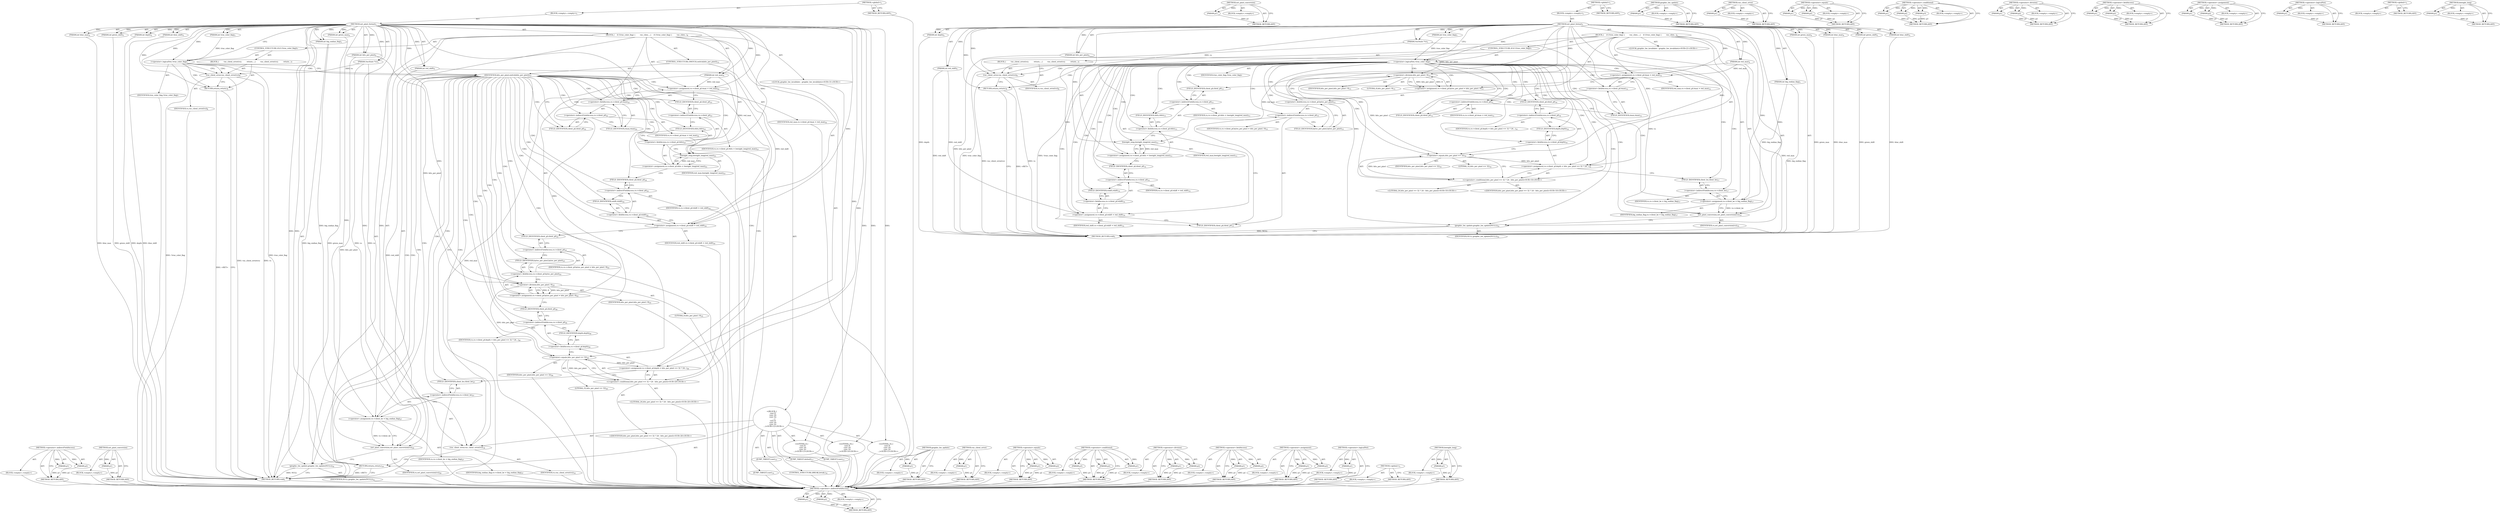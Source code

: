 digraph "hweight_long" {
vulnerable_120 [label=<(METHOD,&lt;operator&gt;.indirectFieldAccess)>];
vulnerable_121 [label=<(PARAM,p1)>];
vulnerable_122 [label=<(PARAM,p2)>];
vulnerable_123 [label=<(BLOCK,&lt;empty&gt;,&lt;empty&gt;)>];
vulnerable_124 [label=<(METHOD_RETURN,ANY)>];
vulnerable_145 [label=<(METHOD,set_pixel_conversion)>];
vulnerable_146 [label=<(PARAM,p1)>];
vulnerable_147 [label=<(BLOCK,&lt;empty&gt;,&lt;empty&gt;)>];
vulnerable_148 [label=<(METHOD_RETURN,ANY)>];
vulnerable_6 [label=<(METHOD,&lt;global&gt;)<SUB>1</SUB>>];
vulnerable_7 [label=<(BLOCK,&lt;empty&gt;,&lt;empty&gt;)<SUB>1</SUB>>];
vulnerable_8 [label=<(METHOD,set_pixel_format)<SUB>1</SUB>>];
vulnerable_9 [label=<(PARAM,VncState *vs)<SUB>1</SUB>>];
vulnerable_10 [label=<(PARAM,int bits_per_pixel)<SUB>2</SUB>>];
vulnerable_11 [label=<(PARAM,int depth)<SUB>2</SUB>>];
vulnerable_12 [label=<(PARAM,int big_endian_flag)<SUB>3</SUB>>];
vulnerable_13 [label=<(PARAM,int true_color_flag)<SUB>3</SUB>>];
vulnerable_14 [label=<(PARAM,int red_max)<SUB>4</SUB>>];
vulnerable_15 [label=<(PARAM,int green_max)<SUB>4</SUB>>];
vulnerable_16 [label=<(PARAM,int blue_max)<SUB>4</SUB>>];
vulnerable_17 [label=<(PARAM,int red_shift)<SUB>5</SUB>>];
vulnerable_18 [label=<(PARAM,int green_shift)<SUB>5</SUB>>];
vulnerable_19 [label=<(PARAM,int blue_shift)<SUB>5</SUB>>];
vulnerable_20 [label=<(BLOCK,{
    if (!true_color_flag) {
        vnc_clien...,{
    if (!true_color_flag) {
        vnc_clien...)<SUB>6</SUB>>];
vulnerable_21 [label=<(CONTROL_STRUCTURE,IF,if (!true_color_flag))<SUB>7</SUB>>];
vulnerable_22 [label=<(&lt;operator&gt;.logicalNot,!true_color_flag)<SUB>7</SUB>>];
vulnerable_23 [label=<(IDENTIFIER,true_color_flag,!true_color_flag)<SUB>7</SUB>>];
vulnerable_24 [label=<(BLOCK,{
        vnc_client_error(vs);
         return...,{
        vnc_client_error(vs);
         return...)<SUB>7</SUB>>];
vulnerable_25 [label=<(vnc_client_error,vnc_client_error(vs))<SUB>8</SUB>>];
vulnerable_26 [label=<(IDENTIFIER,vs,vnc_client_error(vs))<SUB>8</SUB>>];
vulnerable_27 [label=<(RETURN,return;,return;)<SUB>9</SUB>>];
vulnerable_28 [label=<(&lt;operator&gt;.assignment,vs-&gt;client_pf.rmax = red_max)<SUB>12</SUB>>];
vulnerable_29 [label=<(&lt;operator&gt;.fieldAccess,vs-&gt;client_pf.rmax)<SUB>12</SUB>>];
vulnerable_30 [label=<(&lt;operator&gt;.indirectFieldAccess,vs-&gt;client_pf)<SUB>12</SUB>>];
vulnerable_31 [label=<(IDENTIFIER,vs,vs-&gt;client_pf.rmax = red_max)<SUB>12</SUB>>];
vulnerable_32 [label=<(FIELD_IDENTIFIER,client_pf,client_pf)<SUB>12</SUB>>];
vulnerable_33 [label=<(FIELD_IDENTIFIER,rmax,rmax)<SUB>12</SUB>>];
vulnerable_34 [label=<(IDENTIFIER,red_max,vs-&gt;client_pf.rmax = red_max)<SUB>12</SUB>>];
vulnerable_35 [label=<(&lt;operator&gt;.assignment,vs-&gt;client_pf.rbits = hweight_long(red_max))<SUB>13</SUB>>];
vulnerable_36 [label=<(&lt;operator&gt;.fieldAccess,vs-&gt;client_pf.rbits)<SUB>13</SUB>>];
vulnerable_37 [label=<(&lt;operator&gt;.indirectFieldAccess,vs-&gt;client_pf)<SUB>13</SUB>>];
vulnerable_38 [label=<(IDENTIFIER,vs,vs-&gt;client_pf.rbits = hweight_long(red_max))<SUB>13</SUB>>];
vulnerable_39 [label=<(FIELD_IDENTIFIER,client_pf,client_pf)<SUB>13</SUB>>];
vulnerable_40 [label=<(FIELD_IDENTIFIER,rbits,rbits)<SUB>13</SUB>>];
vulnerable_41 [label=<(hweight_long,hweight_long(red_max))<SUB>13</SUB>>];
vulnerable_42 [label=<(IDENTIFIER,red_max,hweight_long(red_max))<SUB>13</SUB>>];
vulnerable_43 [label=<(&lt;operator&gt;.assignment,vs-&gt;client_pf.rshift = red_shift)<SUB>14</SUB>>];
vulnerable_44 [label=<(&lt;operator&gt;.fieldAccess,vs-&gt;client_pf.rshift)<SUB>14</SUB>>];
vulnerable_45 [label=<(&lt;operator&gt;.indirectFieldAccess,vs-&gt;client_pf)<SUB>14</SUB>>];
vulnerable_46 [label=<(IDENTIFIER,vs,vs-&gt;client_pf.rshift = red_shift)<SUB>14</SUB>>];
vulnerable_47 [label=<(FIELD_IDENTIFIER,client_pf,client_pf)<SUB>14</SUB>>];
vulnerable_48 [label=<(FIELD_IDENTIFIER,rshift,rshift)<SUB>14</SUB>>];
vulnerable_49 [label=<(IDENTIFIER,red_shift,vs-&gt;client_pf.rshift = red_shift)<SUB>14</SUB>>];
vulnerable_50 [label=<(&lt;operator&gt;.assignment,vs-&gt;client_pf.bytes_per_pixel = bits_per_pixel / 8)<SUB>15</SUB>>];
vulnerable_51 [label=<(&lt;operator&gt;.fieldAccess,vs-&gt;client_pf.bytes_per_pixel)<SUB>15</SUB>>];
vulnerable_52 [label=<(&lt;operator&gt;.indirectFieldAccess,vs-&gt;client_pf)<SUB>15</SUB>>];
vulnerable_53 [label=<(IDENTIFIER,vs,vs-&gt;client_pf.bytes_per_pixel = bits_per_pixel / 8)<SUB>15</SUB>>];
vulnerable_54 [label=<(FIELD_IDENTIFIER,client_pf,client_pf)<SUB>15</SUB>>];
vulnerable_55 [label=<(FIELD_IDENTIFIER,bytes_per_pixel,bytes_per_pixel)<SUB>15</SUB>>];
vulnerable_56 [label=<(&lt;operator&gt;.division,bits_per_pixel / 8)<SUB>15</SUB>>];
vulnerable_57 [label=<(IDENTIFIER,bits_per_pixel,bits_per_pixel / 8)<SUB>15</SUB>>];
vulnerable_58 [label=<(LITERAL,8,bits_per_pixel / 8)<SUB>15</SUB>>];
vulnerable_59 [label=<(&lt;operator&gt;.assignment,vs-&gt;client_pf.depth = bits_per_pixel == 32 ? 24...)<SUB>16</SUB>>];
vulnerable_60 [label=<(&lt;operator&gt;.fieldAccess,vs-&gt;client_pf.depth)<SUB>16</SUB>>];
vulnerable_61 [label=<(&lt;operator&gt;.indirectFieldAccess,vs-&gt;client_pf)<SUB>16</SUB>>];
vulnerable_62 [label=<(IDENTIFIER,vs,vs-&gt;client_pf.depth = bits_per_pixel == 32 ? 24...)<SUB>16</SUB>>];
vulnerable_63 [label=<(FIELD_IDENTIFIER,client_pf,client_pf)<SUB>16</SUB>>];
vulnerable_64 [label=<(FIELD_IDENTIFIER,depth,depth)<SUB>16</SUB>>];
vulnerable_65 [label="<(&lt;operator&gt;.conditional,bits_per_pixel == 32 ? 24 : bits_per_pixel)<SUB>16</SUB>>"];
vulnerable_66 [label=<(&lt;operator&gt;.equals,bits_per_pixel == 32)<SUB>16</SUB>>];
vulnerable_67 [label=<(IDENTIFIER,bits_per_pixel,bits_per_pixel == 32)<SUB>16</SUB>>];
vulnerable_68 [label=<(LITERAL,32,bits_per_pixel == 32)<SUB>16</SUB>>];
vulnerable_69 [label="<(LITERAL,24,bits_per_pixel == 32 ? 24 : bits_per_pixel)<SUB>16</SUB>>"];
vulnerable_70 [label="<(IDENTIFIER,bits_per_pixel,bits_per_pixel == 32 ? 24 : bits_per_pixel)<SUB>16</SUB>>"];
vulnerable_71 [label=<(&lt;operator&gt;.assignment,vs-&gt;client_be = big_endian_flag)<SUB>17</SUB>>];
vulnerable_72 [label=<(&lt;operator&gt;.indirectFieldAccess,vs-&gt;client_be)<SUB>17</SUB>>];
vulnerable_73 [label=<(IDENTIFIER,vs,vs-&gt;client_be = big_endian_flag)<SUB>17</SUB>>];
vulnerable_74 [label=<(FIELD_IDENTIFIER,client_be,client_be)<SUB>17</SUB>>];
vulnerable_75 [label=<(IDENTIFIER,big_endian_flag,vs-&gt;client_be = big_endian_flag)<SUB>17</SUB>>];
vulnerable_76 [label=<(set_pixel_conversion,set_pixel_conversion(vs))<SUB>19</SUB>>];
vulnerable_77 [label=<(IDENTIFIER,vs,set_pixel_conversion(vs))<SUB>19</SUB>>];
vulnerable_78 [label="<(LOCAL,graphic_hw_invalidate : graphic_hw_invalidate)<SUB>21</SUB>>"];
vulnerable_79 [label=<(graphic_hw_update,graphic_hw_update(NULL))<SUB>22</SUB>>];
vulnerable_80 [label=<(IDENTIFIER,NULL,graphic_hw_update(NULL))<SUB>22</SUB>>];
vulnerable_81 [label=<(METHOD_RETURN,void)<SUB>1</SUB>>];
vulnerable_83 [label=<(METHOD_RETURN,ANY)<SUB>1</SUB>>];
vulnerable_149 [label=<(METHOD,graphic_hw_update)>];
vulnerable_150 [label=<(PARAM,p1)>];
vulnerable_151 [label=<(BLOCK,&lt;empty&gt;,&lt;empty&gt;)>];
vulnerable_152 [label=<(METHOD_RETURN,ANY)>];
vulnerable_106 [label=<(METHOD,vnc_client_error)>];
vulnerable_107 [label=<(PARAM,p1)>];
vulnerable_108 [label=<(BLOCK,&lt;empty&gt;,&lt;empty&gt;)>];
vulnerable_109 [label=<(METHOD_RETURN,ANY)>];
vulnerable_140 [label=<(METHOD,&lt;operator&gt;.equals)>];
vulnerable_141 [label=<(PARAM,p1)>];
vulnerable_142 [label=<(PARAM,p2)>];
vulnerable_143 [label=<(BLOCK,&lt;empty&gt;,&lt;empty&gt;)>];
vulnerable_144 [label=<(METHOD_RETURN,ANY)>];
vulnerable_134 [label=<(METHOD,&lt;operator&gt;.conditional)>];
vulnerable_135 [label=<(PARAM,p1)>];
vulnerable_136 [label=<(PARAM,p2)>];
vulnerable_137 [label=<(PARAM,p3)>];
vulnerable_138 [label=<(BLOCK,&lt;empty&gt;,&lt;empty&gt;)>];
vulnerable_139 [label=<(METHOD_RETURN,ANY)>];
vulnerable_129 [label=<(METHOD,&lt;operator&gt;.division)>];
vulnerable_130 [label=<(PARAM,p1)>];
vulnerable_131 [label=<(PARAM,p2)>];
vulnerable_132 [label=<(BLOCK,&lt;empty&gt;,&lt;empty&gt;)>];
vulnerable_133 [label=<(METHOD_RETURN,ANY)>];
vulnerable_115 [label=<(METHOD,&lt;operator&gt;.fieldAccess)>];
vulnerable_116 [label=<(PARAM,p1)>];
vulnerable_117 [label=<(PARAM,p2)>];
vulnerable_118 [label=<(BLOCK,&lt;empty&gt;,&lt;empty&gt;)>];
vulnerable_119 [label=<(METHOD_RETURN,ANY)>];
vulnerable_110 [label=<(METHOD,&lt;operator&gt;.assignment)>];
vulnerable_111 [label=<(PARAM,p1)>];
vulnerable_112 [label=<(PARAM,p2)>];
vulnerable_113 [label=<(BLOCK,&lt;empty&gt;,&lt;empty&gt;)>];
vulnerable_114 [label=<(METHOD_RETURN,ANY)>];
vulnerable_102 [label=<(METHOD,&lt;operator&gt;.logicalNot)>];
vulnerable_103 [label=<(PARAM,p1)>];
vulnerable_104 [label=<(BLOCK,&lt;empty&gt;,&lt;empty&gt;)>];
vulnerable_105 [label=<(METHOD_RETURN,ANY)>];
vulnerable_96 [label=<(METHOD,&lt;global&gt;)<SUB>1</SUB>>];
vulnerable_97 [label=<(BLOCK,&lt;empty&gt;,&lt;empty&gt;)>];
vulnerable_98 [label=<(METHOD_RETURN,ANY)>];
vulnerable_125 [label=<(METHOD,hweight_long)>];
vulnerable_126 [label=<(PARAM,p1)>];
vulnerable_127 [label=<(BLOCK,&lt;empty&gt;,&lt;empty&gt;)>];
vulnerable_128 [label=<(METHOD_RETURN,ANY)>];
fixed_134 [label=<(METHOD,&lt;operator&gt;.indirectFieldAccess)>];
fixed_135 [label=<(PARAM,p1)>];
fixed_136 [label=<(PARAM,p2)>];
fixed_137 [label=<(BLOCK,&lt;empty&gt;,&lt;empty&gt;)>];
fixed_138 [label=<(METHOD_RETURN,ANY)>];
fixed_159 [label=<(METHOD,set_pixel_conversion)>];
fixed_160 [label=<(PARAM,p1)>];
fixed_161 [label=<(BLOCK,&lt;empty&gt;,&lt;empty&gt;)>];
fixed_162 [label=<(METHOD_RETURN,ANY)>];
fixed_6 [label=<(METHOD,&lt;global&gt;)<SUB>1</SUB>>];
fixed_7 [label=<(BLOCK,&lt;empty&gt;,&lt;empty&gt;)<SUB>1</SUB>>];
fixed_8 [label=<(METHOD,set_pixel_format)<SUB>1</SUB>>];
fixed_9 [label=<(PARAM,VncState *vs)<SUB>1</SUB>>];
fixed_10 [label=<(PARAM,int bits_per_pixel)<SUB>2</SUB>>];
fixed_11 [label=<(PARAM,int depth)<SUB>2</SUB>>];
fixed_12 [label=<(PARAM,int big_endian_flag)<SUB>3</SUB>>];
fixed_13 [label=<(PARAM,int true_color_flag)<SUB>3</SUB>>];
fixed_14 [label=<(PARAM,int red_max)<SUB>4</SUB>>];
fixed_15 [label=<(PARAM,int green_max)<SUB>4</SUB>>];
fixed_16 [label=<(PARAM,int blue_max)<SUB>4</SUB>>];
fixed_17 [label=<(PARAM,int red_shift)<SUB>5</SUB>>];
fixed_18 [label=<(PARAM,int green_shift)<SUB>5</SUB>>];
fixed_19 [label=<(PARAM,int blue_shift)<SUB>5</SUB>>];
fixed_20 [label=<(BLOCK,{
    if (!true_color_flag) {
        vnc_clien...,{
    if (!true_color_flag) {
        vnc_clien...)<SUB>6</SUB>>];
fixed_21 [label=<(CONTROL_STRUCTURE,IF,if (!true_color_flag))<SUB>7</SUB>>];
fixed_22 [label=<(&lt;operator&gt;.logicalNot,!true_color_flag)<SUB>7</SUB>>];
fixed_23 [label=<(IDENTIFIER,true_color_flag,!true_color_flag)<SUB>7</SUB>>];
fixed_24 [label=<(BLOCK,{
        vnc_client_error(vs);
         return...,{
        vnc_client_error(vs);
         return...)<SUB>7</SUB>>];
fixed_25 [label=<(vnc_client_error,vnc_client_error(vs))<SUB>8</SUB>>];
fixed_26 [label=<(IDENTIFIER,vs,vnc_client_error(vs))<SUB>8</SUB>>];
fixed_27 [label=<(RETURN,return;,return;)<SUB>9</SUB>>];
fixed_28 [label=<(CONTROL_STRUCTURE,SWITCH,switch(bits_per_pixel))<SUB>12</SUB>>];
fixed_29 [label=<(IDENTIFIER,bits_per_pixel,switch(bits_per_pixel))<SUB>12</SUB>>];
fixed_30 [label="<(BLOCK,{
    case 8:
    case 16:
    case 32:
       ...,{
    case 8:
    case 16:
    case 32:
       ...)<SUB>12</SUB>>"];
fixed_31 [label=<(JUMP_TARGET,case)<SUB>13</SUB>>];
fixed_32 [label="<(LITERAL,8,{
    case 8:
    case 16:
    case 32:
       ...)<SUB>13</SUB>>"];
fixed_33 [label=<(JUMP_TARGET,case)<SUB>14</SUB>>];
fixed_34 [label="<(LITERAL,16,{
    case 8:
    case 16:
    case 32:
       ...)<SUB>14</SUB>>"];
fixed_35 [label=<(JUMP_TARGET,case)<SUB>15</SUB>>];
fixed_36 [label="<(LITERAL,32,{
    case 8:
    case 16:
    case 32:
       ...)<SUB>15</SUB>>"];
fixed_37 [label=<(CONTROL_STRUCTURE,BREAK,break;)<SUB>16</SUB>>];
fixed_38 [label=<(JUMP_TARGET,default)<SUB>17</SUB>>];
fixed_39 [label=<(vnc_client_error,vnc_client_error(vs))<SUB>18</SUB>>];
fixed_40 [label=<(IDENTIFIER,vs,vnc_client_error(vs))<SUB>18</SUB>>];
fixed_41 [label=<(RETURN,return;,return;)<SUB>19</SUB>>];
fixed_42 [label=<(&lt;operator&gt;.assignment,vs-&gt;client_pf.rmax = red_max)<SUB>22</SUB>>];
fixed_43 [label=<(&lt;operator&gt;.fieldAccess,vs-&gt;client_pf.rmax)<SUB>22</SUB>>];
fixed_44 [label=<(&lt;operator&gt;.indirectFieldAccess,vs-&gt;client_pf)<SUB>22</SUB>>];
fixed_45 [label=<(IDENTIFIER,vs,vs-&gt;client_pf.rmax = red_max)<SUB>22</SUB>>];
fixed_46 [label=<(FIELD_IDENTIFIER,client_pf,client_pf)<SUB>22</SUB>>];
fixed_47 [label=<(FIELD_IDENTIFIER,rmax,rmax)<SUB>22</SUB>>];
fixed_48 [label=<(IDENTIFIER,red_max,vs-&gt;client_pf.rmax = red_max)<SUB>22</SUB>>];
fixed_49 [label=<(&lt;operator&gt;.assignment,vs-&gt;client_pf.rbits = hweight_long(red_max))<SUB>23</SUB>>];
fixed_50 [label=<(&lt;operator&gt;.fieldAccess,vs-&gt;client_pf.rbits)<SUB>23</SUB>>];
fixed_51 [label=<(&lt;operator&gt;.indirectFieldAccess,vs-&gt;client_pf)<SUB>23</SUB>>];
fixed_52 [label=<(IDENTIFIER,vs,vs-&gt;client_pf.rbits = hweight_long(red_max))<SUB>23</SUB>>];
fixed_53 [label=<(FIELD_IDENTIFIER,client_pf,client_pf)<SUB>23</SUB>>];
fixed_54 [label=<(FIELD_IDENTIFIER,rbits,rbits)<SUB>23</SUB>>];
fixed_55 [label=<(hweight_long,hweight_long(red_max))<SUB>23</SUB>>];
fixed_56 [label=<(IDENTIFIER,red_max,hweight_long(red_max))<SUB>23</SUB>>];
fixed_57 [label=<(&lt;operator&gt;.assignment,vs-&gt;client_pf.rshift = red_shift)<SUB>24</SUB>>];
fixed_58 [label=<(&lt;operator&gt;.fieldAccess,vs-&gt;client_pf.rshift)<SUB>24</SUB>>];
fixed_59 [label=<(&lt;operator&gt;.indirectFieldAccess,vs-&gt;client_pf)<SUB>24</SUB>>];
fixed_60 [label=<(IDENTIFIER,vs,vs-&gt;client_pf.rshift = red_shift)<SUB>24</SUB>>];
fixed_61 [label=<(FIELD_IDENTIFIER,client_pf,client_pf)<SUB>24</SUB>>];
fixed_62 [label=<(FIELD_IDENTIFIER,rshift,rshift)<SUB>24</SUB>>];
fixed_63 [label=<(IDENTIFIER,red_shift,vs-&gt;client_pf.rshift = red_shift)<SUB>24</SUB>>];
fixed_64 [label=<(&lt;operator&gt;.assignment,vs-&gt;client_pf.bytes_per_pixel = bits_per_pixel / 8)<SUB>25</SUB>>];
fixed_65 [label=<(&lt;operator&gt;.fieldAccess,vs-&gt;client_pf.bytes_per_pixel)<SUB>25</SUB>>];
fixed_66 [label=<(&lt;operator&gt;.indirectFieldAccess,vs-&gt;client_pf)<SUB>25</SUB>>];
fixed_67 [label=<(IDENTIFIER,vs,vs-&gt;client_pf.bytes_per_pixel = bits_per_pixel / 8)<SUB>25</SUB>>];
fixed_68 [label=<(FIELD_IDENTIFIER,client_pf,client_pf)<SUB>25</SUB>>];
fixed_69 [label=<(FIELD_IDENTIFIER,bytes_per_pixel,bytes_per_pixel)<SUB>25</SUB>>];
fixed_70 [label=<(&lt;operator&gt;.division,bits_per_pixel / 8)<SUB>25</SUB>>];
fixed_71 [label=<(IDENTIFIER,bits_per_pixel,bits_per_pixel / 8)<SUB>25</SUB>>];
fixed_72 [label=<(LITERAL,8,bits_per_pixel / 8)<SUB>25</SUB>>];
fixed_73 [label=<(&lt;operator&gt;.assignment,vs-&gt;client_pf.depth = bits_per_pixel == 32 ? 24...)<SUB>26</SUB>>];
fixed_74 [label=<(&lt;operator&gt;.fieldAccess,vs-&gt;client_pf.depth)<SUB>26</SUB>>];
fixed_75 [label=<(&lt;operator&gt;.indirectFieldAccess,vs-&gt;client_pf)<SUB>26</SUB>>];
fixed_76 [label=<(IDENTIFIER,vs,vs-&gt;client_pf.depth = bits_per_pixel == 32 ? 24...)<SUB>26</SUB>>];
fixed_77 [label=<(FIELD_IDENTIFIER,client_pf,client_pf)<SUB>26</SUB>>];
fixed_78 [label=<(FIELD_IDENTIFIER,depth,depth)<SUB>26</SUB>>];
fixed_79 [label="<(&lt;operator&gt;.conditional,bits_per_pixel == 32 ? 24 : bits_per_pixel)<SUB>26</SUB>>"];
fixed_80 [label=<(&lt;operator&gt;.equals,bits_per_pixel == 32)<SUB>26</SUB>>];
fixed_81 [label=<(IDENTIFIER,bits_per_pixel,bits_per_pixel == 32)<SUB>26</SUB>>];
fixed_82 [label=<(LITERAL,32,bits_per_pixel == 32)<SUB>26</SUB>>];
fixed_83 [label="<(LITERAL,24,bits_per_pixel == 32 ? 24 : bits_per_pixel)<SUB>26</SUB>>"];
fixed_84 [label="<(IDENTIFIER,bits_per_pixel,bits_per_pixel == 32 ? 24 : bits_per_pixel)<SUB>26</SUB>>"];
fixed_85 [label=<(&lt;operator&gt;.assignment,vs-&gt;client_be = big_endian_flag)<SUB>27</SUB>>];
fixed_86 [label=<(&lt;operator&gt;.indirectFieldAccess,vs-&gt;client_be)<SUB>27</SUB>>];
fixed_87 [label=<(IDENTIFIER,vs,vs-&gt;client_be = big_endian_flag)<SUB>27</SUB>>];
fixed_88 [label=<(FIELD_IDENTIFIER,client_be,client_be)<SUB>27</SUB>>];
fixed_89 [label=<(IDENTIFIER,big_endian_flag,vs-&gt;client_be = big_endian_flag)<SUB>27</SUB>>];
fixed_90 [label=<(set_pixel_conversion,set_pixel_conversion(vs))<SUB>29</SUB>>];
fixed_91 [label=<(IDENTIFIER,vs,set_pixel_conversion(vs))<SUB>29</SUB>>];
fixed_92 [label="<(LOCAL,graphic_hw_invalidate : graphic_hw_invalidate)<SUB>31</SUB>>"];
fixed_93 [label=<(graphic_hw_update,graphic_hw_update(NULL))<SUB>32</SUB>>];
fixed_94 [label=<(IDENTIFIER,NULL,graphic_hw_update(NULL))<SUB>32</SUB>>];
fixed_95 [label=<(METHOD_RETURN,void)<SUB>1</SUB>>];
fixed_97 [label=<(METHOD_RETURN,ANY)<SUB>1</SUB>>];
fixed_163 [label=<(METHOD,graphic_hw_update)>];
fixed_164 [label=<(PARAM,p1)>];
fixed_165 [label=<(BLOCK,&lt;empty&gt;,&lt;empty&gt;)>];
fixed_166 [label=<(METHOD_RETURN,ANY)>];
fixed_120 [label=<(METHOD,vnc_client_error)>];
fixed_121 [label=<(PARAM,p1)>];
fixed_122 [label=<(BLOCK,&lt;empty&gt;,&lt;empty&gt;)>];
fixed_123 [label=<(METHOD_RETURN,ANY)>];
fixed_154 [label=<(METHOD,&lt;operator&gt;.equals)>];
fixed_155 [label=<(PARAM,p1)>];
fixed_156 [label=<(PARAM,p2)>];
fixed_157 [label=<(BLOCK,&lt;empty&gt;,&lt;empty&gt;)>];
fixed_158 [label=<(METHOD_RETURN,ANY)>];
fixed_148 [label=<(METHOD,&lt;operator&gt;.conditional)>];
fixed_149 [label=<(PARAM,p1)>];
fixed_150 [label=<(PARAM,p2)>];
fixed_151 [label=<(PARAM,p3)>];
fixed_152 [label=<(BLOCK,&lt;empty&gt;,&lt;empty&gt;)>];
fixed_153 [label=<(METHOD_RETURN,ANY)>];
fixed_143 [label=<(METHOD,&lt;operator&gt;.division)>];
fixed_144 [label=<(PARAM,p1)>];
fixed_145 [label=<(PARAM,p2)>];
fixed_146 [label=<(BLOCK,&lt;empty&gt;,&lt;empty&gt;)>];
fixed_147 [label=<(METHOD_RETURN,ANY)>];
fixed_129 [label=<(METHOD,&lt;operator&gt;.fieldAccess)>];
fixed_130 [label=<(PARAM,p1)>];
fixed_131 [label=<(PARAM,p2)>];
fixed_132 [label=<(BLOCK,&lt;empty&gt;,&lt;empty&gt;)>];
fixed_133 [label=<(METHOD_RETURN,ANY)>];
fixed_124 [label=<(METHOD,&lt;operator&gt;.assignment)>];
fixed_125 [label=<(PARAM,p1)>];
fixed_126 [label=<(PARAM,p2)>];
fixed_127 [label=<(BLOCK,&lt;empty&gt;,&lt;empty&gt;)>];
fixed_128 [label=<(METHOD_RETURN,ANY)>];
fixed_116 [label=<(METHOD,&lt;operator&gt;.logicalNot)>];
fixed_117 [label=<(PARAM,p1)>];
fixed_118 [label=<(BLOCK,&lt;empty&gt;,&lt;empty&gt;)>];
fixed_119 [label=<(METHOD_RETURN,ANY)>];
fixed_110 [label=<(METHOD,&lt;global&gt;)<SUB>1</SUB>>];
fixed_111 [label=<(BLOCK,&lt;empty&gt;,&lt;empty&gt;)>];
fixed_112 [label=<(METHOD_RETURN,ANY)>];
fixed_139 [label=<(METHOD,hweight_long)>];
fixed_140 [label=<(PARAM,p1)>];
fixed_141 [label=<(BLOCK,&lt;empty&gt;,&lt;empty&gt;)>];
fixed_142 [label=<(METHOD_RETURN,ANY)>];
vulnerable_120 -> vulnerable_121  [key=0, label="AST: "];
vulnerable_120 -> vulnerable_121  [key=1, label="DDG: "];
vulnerable_120 -> vulnerable_123  [key=0, label="AST: "];
vulnerable_120 -> vulnerable_122  [key=0, label="AST: "];
vulnerable_120 -> vulnerable_122  [key=1, label="DDG: "];
vulnerable_120 -> vulnerable_124  [key=0, label="AST: "];
vulnerable_120 -> vulnerable_124  [key=1, label="CFG: "];
vulnerable_121 -> vulnerable_124  [key=0, label="DDG: p1"];
vulnerable_122 -> vulnerable_124  [key=0, label="DDG: p2"];
vulnerable_145 -> vulnerable_146  [key=0, label="AST: "];
vulnerable_145 -> vulnerable_146  [key=1, label="DDG: "];
vulnerable_145 -> vulnerable_147  [key=0, label="AST: "];
vulnerable_145 -> vulnerable_148  [key=0, label="AST: "];
vulnerable_145 -> vulnerable_148  [key=1, label="CFG: "];
vulnerable_146 -> vulnerable_148  [key=0, label="DDG: p1"];
vulnerable_6 -> vulnerable_7  [key=0, label="AST: "];
vulnerable_6 -> vulnerable_83  [key=0, label="AST: "];
vulnerable_6 -> vulnerable_83  [key=1, label="CFG: "];
vulnerable_7 -> vulnerable_8  [key=0, label="AST: "];
vulnerable_8 -> vulnerable_9  [key=0, label="AST: "];
vulnerable_8 -> vulnerable_9  [key=1, label="DDG: "];
vulnerable_8 -> vulnerable_10  [key=0, label="AST: "];
vulnerable_8 -> vulnerable_10  [key=1, label="DDG: "];
vulnerable_8 -> vulnerable_11  [key=0, label="AST: "];
vulnerable_8 -> vulnerable_11  [key=1, label="DDG: "];
vulnerable_8 -> vulnerable_12  [key=0, label="AST: "];
vulnerable_8 -> vulnerable_12  [key=1, label="DDG: "];
vulnerable_8 -> vulnerable_13  [key=0, label="AST: "];
vulnerable_8 -> vulnerable_13  [key=1, label="DDG: "];
vulnerable_8 -> vulnerable_14  [key=0, label="AST: "];
vulnerable_8 -> vulnerable_14  [key=1, label="DDG: "];
vulnerable_8 -> vulnerable_15  [key=0, label="AST: "];
vulnerable_8 -> vulnerable_15  [key=1, label="DDG: "];
vulnerable_8 -> vulnerable_16  [key=0, label="AST: "];
vulnerable_8 -> vulnerable_16  [key=1, label="DDG: "];
vulnerable_8 -> vulnerable_17  [key=0, label="AST: "];
vulnerable_8 -> vulnerable_17  [key=1, label="DDG: "];
vulnerable_8 -> vulnerable_18  [key=0, label="AST: "];
vulnerable_8 -> vulnerable_18  [key=1, label="DDG: "];
vulnerable_8 -> vulnerable_19  [key=0, label="AST: "];
vulnerable_8 -> vulnerable_19  [key=1, label="DDG: "];
vulnerable_8 -> vulnerable_20  [key=0, label="AST: "];
vulnerable_8 -> vulnerable_81  [key=0, label="AST: "];
vulnerable_8 -> vulnerable_22  [key=0, label="CFG: "];
vulnerable_8 -> vulnerable_22  [key=1, label="DDG: "];
vulnerable_8 -> vulnerable_28  [key=0, label="DDG: "];
vulnerable_8 -> vulnerable_43  [key=0, label="DDG: "];
vulnerable_8 -> vulnerable_59  [key=0, label="DDG: "];
vulnerable_8 -> vulnerable_71  [key=0, label="DDG: "];
vulnerable_8 -> vulnerable_76  [key=0, label="DDG: "];
vulnerable_8 -> vulnerable_79  [key=0, label="DDG: "];
vulnerable_8 -> vulnerable_27  [key=0, label="DDG: "];
vulnerable_8 -> vulnerable_41  [key=0, label="DDG: "];
vulnerable_8 -> vulnerable_56  [key=0, label="DDG: "];
vulnerable_8 -> vulnerable_65  [key=0, label="DDG: "];
vulnerable_8 -> vulnerable_25  [key=0, label="DDG: "];
vulnerable_8 -> vulnerable_66  [key=0, label="DDG: "];
vulnerable_9 -> vulnerable_76  [key=0, label="DDG: vs"];
vulnerable_9 -> vulnerable_25  [key=0, label="DDG: vs"];
vulnerable_10 -> vulnerable_81  [key=0, label="DDG: bits_per_pixel"];
vulnerable_10 -> vulnerable_56  [key=0, label="DDG: bits_per_pixel"];
vulnerable_11 -> vulnerable_81  [key=0, label="DDG: depth"];
vulnerable_12 -> vulnerable_81  [key=0, label="DDG: big_endian_flag"];
vulnerable_12 -> vulnerable_71  [key=0, label="DDG: big_endian_flag"];
vulnerable_13 -> vulnerable_22  [key=0, label="DDG: true_color_flag"];
vulnerable_14 -> vulnerable_81  [key=0, label="DDG: red_max"];
vulnerable_14 -> vulnerable_28  [key=0, label="DDG: red_max"];
vulnerable_14 -> vulnerable_41  [key=0, label="DDG: red_max"];
vulnerable_15 -> vulnerable_81  [key=0, label="DDG: green_max"];
vulnerable_16 -> vulnerable_81  [key=0, label="DDG: blue_max"];
vulnerable_17 -> vulnerable_81  [key=0, label="DDG: red_shift"];
vulnerable_17 -> vulnerable_43  [key=0, label="DDG: red_shift"];
vulnerable_18 -> vulnerable_81  [key=0, label="DDG: green_shift"];
vulnerable_19 -> vulnerable_81  [key=0, label="DDG: blue_shift"];
vulnerable_20 -> vulnerable_21  [key=0, label="AST: "];
vulnerable_20 -> vulnerable_28  [key=0, label="AST: "];
vulnerable_20 -> vulnerable_35  [key=0, label="AST: "];
vulnerable_20 -> vulnerable_43  [key=0, label="AST: "];
vulnerable_20 -> vulnerable_50  [key=0, label="AST: "];
vulnerable_20 -> vulnerable_59  [key=0, label="AST: "];
vulnerable_20 -> vulnerable_71  [key=0, label="AST: "];
vulnerable_20 -> vulnerable_76  [key=0, label="AST: "];
vulnerable_20 -> vulnerable_78  [key=0, label="AST: "];
vulnerable_20 -> vulnerable_79  [key=0, label="AST: "];
vulnerable_21 -> vulnerable_22  [key=0, label="AST: "];
vulnerable_21 -> vulnerable_24  [key=0, label="AST: "];
vulnerable_22 -> vulnerable_23  [key=0, label="AST: "];
vulnerable_22 -> vulnerable_25  [key=0, label="CFG: "];
vulnerable_22 -> vulnerable_25  [key=1, label="CDG: "];
vulnerable_22 -> vulnerable_32  [key=0, label="CFG: "];
vulnerable_22 -> vulnerable_32  [key=1, label="CDG: "];
vulnerable_22 -> vulnerable_81  [key=0, label="DDG: true_color_flag"];
vulnerable_22 -> vulnerable_81  [key=1, label="DDG: !true_color_flag"];
vulnerable_22 -> vulnerable_47  [key=0, label="CDG: "];
vulnerable_22 -> vulnerable_30  [key=0, label="CDG: "];
vulnerable_22 -> vulnerable_48  [key=0, label="CDG: "];
vulnerable_22 -> vulnerable_60  [key=0, label="CDG: "];
vulnerable_22 -> vulnerable_64  [key=0, label="CDG: "];
vulnerable_22 -> vulnerable_51  [key=0, label="CDG: "];
vulnerable_22 -> vulnerable_28  [key=0, label="CDG: "];
vulnerable_22 -> vulnerable_66  [key=0, label="CDG: "];
vulnerable_22 -> vulnerable_52  [key=0, label="CDG: "];
vulnerable_22 -> vulnerable_37  [key=0, label="CDG: "];
vulnerable_22 -> vulnerable_72  [key=0, label="CDG: "];
vulnerable_22 -> vulnerable_56  [key=0, label="CDG: "];
vulnerable_22 -> vulnerable_74  [key=0, label="CDG: "];
vulnerable_22 -> vulnerable_45  [key=0, label="CDG: "];
vulnerable_22 -> vulnerable_27  [key=0, label="CDG: "];
vulnerable_22 -> vulnerable_40  [key=0, label="CDG: "];
vulnerable_22 -> vulnerable_29  [key=0, label="CDG: "];
vulnerable_22 -> vulnerable_76  [key=0, label="CDG: "];
vulnerable_22 -> vulnerable_65  [key=0, label="CDG: "];
vulnerable_22 -> vulnerable_50  [key=0, label="CDG: "];
vulnerable_22 -> vulnerable_59  [key=0, label="CDG: "];
vulnerable_22 -> vulnerable_44  [key=0, label="CDG: "];
vulnerable_22 -> vulnerable_35  [key=0, label="CDG: "];
vulnerable_22 -> vulnerable_54  [key=0, label="CDG: "];
vulnerable_22 -> vulnerable_79  [key=0, label="CDG: "];
vulnerable_22 -> vulnerable_43  [key=0, label="CDG: "];
vulnerable_22 -> vulnerable_33  [key=0, label="CDG: "];
vulnerable_22 -> vulnerable_61  [key=0, label="CDG: "];
vulnerable_22 -> vulnerable_71  [key=0, label="CDG: "];
vulnerable_22 -> vulnerable_36  [key=0, label="CDG: "];
vulnerable_22 -> vulnerable_41  [key=0, label="CDG: "];
vulnerable_22 -> vulnerable_63  [key=0, label="CDG: "];
vulnerable_22 -> vulnerable_55  [key=0, label="CDG: "];
vulnerable_22 -> vulnerable_39  [key=0, label="CDG: "];
vulnerable_24 -> vulnerable_25  [key=0, label="AST: "];
vulnerable_24 -> vulnerable_27  [key=0, label="AST: "];
vulnerable_25 -> vulnerable_26  [key=0, label="AST: "];
vulnerable_25 -> vulnerable_27  [key=0, label="CFG: "];
vulnerable_25 -> vulnerable_81  [key=0, label="DDG: vs"];
vulnerable_25 -> vulnerable_81  [key=1, label="DDG: vnc_client_error(vs)"];
vulnerable_27 -> vulnerable_81  [key=0, label="CFG: "];
vulnerable_27 -> vulnerable_81  [key=1, label="DDG: &lt;RET&gt;"];
vulnerable_28 -> vulnerable_29  [key=0, label="AST: "];
vulnerable_28 -> vulnerable_34  [key=0, label="AST: "];
vulnerable_28 -> vulnerable_39  [key=0, label="CFG: "];
vulnerable_29 -> vulnerable_30  [key=0, label="AST: "];
vulnerable_29 -> vulnerable_33  [key=0, label="AST: "];
vulnerable_29 -> vulnerable_28  [key=0, label="CFG: "];
vulnerable_30 -> vulnerable_31  [key=0, label="AST: "];
vulnerable_30 -> vulnerable_32  [key=0, label="AST: "];
vulnerable_30 -> vulnerable_33  [key=0, label="CFG: "];
vulnerable_32 -> vulnerable_30  [key=0, label="CFG: "];
vulnerable_33 -> vulnerable_29  [key=0, label="CFG: "];
vulnerable_35 -> vulnerable_36  [key=0, label="AST: "];
vulnerable_35 -> vulnerable_41  [key=0, label="AST: "];
vulnerable_35 -> vulnerable_47  [key=0, label="CFG: "];
vulnerable_36 -> vulnerable_37  [key=0, label="AST: "];
vulnerable_36 -> vulnerable_40  [key=0, label="AST: "];
vulnerable_36 -> vulnerable_41  [key=0, label="CFG: "];
vulnerable_37 -> vulnerable_38  [key=0, label="AST: "];
vulnerable_37 -> vulnerable_39  [key=0, label="AST: "];
vulnerable_37 -> vulnerable_40  [key=0, label="CFG: "];
vulnerable_39 -> vulnerable_37  [key=0, label="CFG: "];
vulnerable_40 -> vulnerable_36  [key=0, label="CFG: "];
vulnerable_41 -> vulnerable_42  [key=0, label="AST: "];
vulnerable_41 -> vulnerable_35  [key=0, label="CFG: "];
vulnerable_41 -> vulnerable_35  [key=1, label="DDG: red_max"];
vulnerable_43 -> vulnerable_44  [key=0, label="AST: "];
vulnerable_43 -> vulnerable_49  [key=0, label="AST: "];
vulnerable_43 -> vulnerable_54  [key=0, label="CFG: "];
vulnerable_44 -> vulnerable_45  [key=0, label="AST: "];
vulnerable_44 -> vulnerable_48  [key=0, label="AST: "];
vulnerable_44 -> vulnerable_43  [key=0, label="CFG: "];
vulnerable_45 -> vulnerable_46  [key=0, label="AST: "];
vulnerable_45 -> vulnerable_47  [key=0, label="AST: "];
vulnerable_45 -> vulnerable_48  [key=0, label="CFG: "];
vulnerable_47 -> vulnerable_45  [key=0, label="CFG: "];
vulnerable_48 -> vulnerable_44  [key=0, label="CFG: "];
vulnerable_50 -> vulnerable_51  [key=0, label="AST: "];
vulnerable_50 -> vulnerable_56  [key=0, label="AST: "];
vulnerable_50 -> vulnerable_63  [key=0, label="CFG: "];
vulnerable_51 -> vulnerable_52  [key=0, label="AST: "];
vulnerable_51 -> vulnerable_55  [key=0, label="AST: "];
vulnerable_51 -> vulnerable_56  [key=0, label="CFG: "];
vulnerable_52 -> vulnerable_53  [key=0, label="AST: "];
vulnerable_52 -> vulnerable_54  [key=0, label="AST: "];
vulnerable_52 -> vulnerable_55  [key=0, label="CFG: "];
vulnerable_54 -> vulnerable_52  [key=0, label="CFG: "];
vulnerable_55 -> vulnerable_51  [key=0, label="CFG: "];
vulnerable_56 -> vulnerable_57  [key=0, label="AST: "];
vulnerable_56 -> vulnerable_58  [key=0, label="AST: "];
vulnerable_56 -> vulnerable_50  [key=0, label="CFG: "];
vulnerable_56 -> vulnerable_50  [key=1, label="DDG: bits_per_pixel"];
vulnerable_56 -> vulnerable_50  [key=2, label="DDG: 8"];
vulnerable_56 -> vulnerable_66  [key=0, label="DDG: bits_per_pixel"];
vulnerable_59 -> vulnerable_60  [key=0, label="AST: "];
vulnerable_59 -> vulnerable_65  [key=0, label="AST: "];
vulnerable_59 -> vulnerable_74  [key=0, label="CFG: "];
vulnerable_60 -> vulnerable_61  [key=0, label="AST: "];
vulnerable_60 -> vulnerable_64  [key=0, label="AST: "];
vulnerable_60 -> vulnerable_66  [key=0, label="CFG: "];
vulnerable_61 -> vulnerable_62  [key=0, label="AST: "];
vulnerable_61 -> vulnerable_63  [key=0, label="AST: "];
vulnerable_61 -> vulnerable_64  [key=0, label="CFG: "];
vulnerable_63 -> vulnerable_61  [key=0, label="CFG: "];
vulnerable_64 -> vulnerable_60  [key=0, label="CFG: "];
vulnerable_65 -> vulnerable_66  [key=0, label="AST: "];
vulnerable_65 -> vulnerable_69  [key=0, label="AST: "];
vulnerable_65 -> vulnerable_70  [key=0, label="AST: "];
vulnerable_65 -> vulnerable_59  [key=0, label="CFG: "];
vulnerable_66 -> vulnerable_67  [key=0, label="AST: "];
vulnerable_66 -> vulnerable_68  [key=0, label="AST: "];
vulnerable_66 -> vulnerable_65  [key=0, label="CFG: "];
vulnerable_66 -> vulnerable_65  [key=1, label="DDG: bits_per_pixel"];
vulnerable_66 -> vulnerable_59  [key=0, label="DDG: bits_per_pixel"];
vulnerable_71 -> vulnerable_72  [key=0, label="AST: "];
vulnerable_71 -> vulnerable_75  [key=0, label="AST: "];
vulnerable_71 -> vulnerable_76  [key=0, label="CFG: "];
vulnerable_71 -> vulnerable_76  [key=1, label="DDG: vs-&gt;client_be"];
vulnerable_72 -> vulnerable_73  [key=0, label="AST: "];
vulnerable_72 -> vulnerable_74  [key=0, label="AST: "];
vulnerable_72 -> vulnerable_71  [key=0, label="CFG: "];
vulnerable_74 -> vulnerable_72  [key=0, label="CFG: "];
vulnerable_76 -> vulnerable_77  [key=0, label="AST: "];
vulnerable_76 -> vulnerable_79  [key=0, label="CFG: "];
vulnerable_79 -> vulnerable_80  [key=0, label="AST: "];
vulnerable_79 -> vulnerable_81  [key=0, label="CFG: "];
vulnerable_79 -> vulnerable_81  [key=1, label="DDG: NULL"];
vulnerable_149 -> vulnerable_150  [key=0, label="AST: "];
vulnerable_149 -> vulnerable_150  [key=1, label="DDG: "];
vulnerable_149 -> vulnerable_151  [key=0, label="AST: "];
vulnerable_149 -> vulnerable_152  [key=0, label="AST: "];
vulnerable_149 -> vulnerable_152  [key=1, label="CFG: "];
vulnerable_150 -> vulnerable_152  [key=0, label="DDG: p1"];
vulnerable_106 -> vulnerable_107  [key=0, label="AST: "];
vulnerable_106 -> vulnerable_107  [key=1, label="DDG: "];
vulnerable_106 -> vulnerable_108  [key=0, label="AST: "];
vulnerable_106 -> vulnerable_109  [key=0, label="AST: "];
vulnerable_106 -> vulnerable_109  [key=1, label="CFG: "];
vulnerable_107 -> vulnerable_109  [key=0, label="DDG: p1"];
vulnerable_140 -> vulnerable_141  [key=0, label="AST: "];
vulnerable_140 -> vulnerable_141  [key=1, label="DDG: "];
vulnerable_140 -> vulnerable_143  [key=0, label="AST: "];
vulnerable_140 -> vulnerable_142  [key=0, label="AST: "];
vulnerable_140 -> vulnerable_142  [key=1, label="DDG: "];
vulnerable_140 -> vulnerable_144  [key=0, label="AST: "];
vulnerable_140 -> vulnerable_144  [key=1, label="CFG: "];
vulnerable_141 -> vulnerable_144  [key=0, label="DDG: p1"];
vulnerable_142 -> vulnerable_144  [key=0, label="DDG: p2"];
vulnerable_134 -> vulnerable_135  [key=0, label="AST: "];
vulnerable_134 -> vulnerable_135  [key=1, label="DDG: "];
vulnerable_134 -> vulnerable_138  [key=0, label="AST: "];
vulnerable_134 -> vulnerable_136  [key=0, label="AST: "];
vulnerable_134 -> vulnerable_136  [key=1, label="DDG: "];
vulnerable_134 -> vulnerable_139  [key=0, label="AST: "];
vulnerable_134 -> vulnerable_139  [key=1, label="CFG: "];
vulnerable_134 -> vulnerable_137  [key=0, label="AST: "];
vulnerable_134 -> vulnerable_137  [key=1, label="DDG: "];
vulnerable_135 -> vulnerable_139  [key=0, label="DDG: p1"];
vulnerable_136 -> vulnerable_139  [key=0, label="DDG: p2"];
vulnerable_137 -> vulnerable_139  [key=0, label="DDG: p3"];
vulnerable_129 -> vulnerable_130  [key=0, label="AST: "];
vulnerable_129 -> vulnerable_130  [key=1, label="DDG: "];
vulnerable_129 -> vulnerable_132  [key=0, label="AST: "];
vulnerable_129 -> vulnerable_131  [key=0, label="AST: "];
vulnerable_129 -> vulnerable_131  [key=1, label="DDG: "];
vulnerable_129 -> vulnerable_133  [key=0, label="AST: "];
vulnerable_129 -> vulnerable_133  [key=1, label="CFG: "];
vulnerable_130 -> vulnerable_133  [key=0, label="DDG: p1"];
vulnerable_131 -> vulnerable_133  [key=0, label="DDG: p2"];
vulnerable_115 -> vulnerable_116  [key=0, label="AST: "];
vulnerable_115 -> vulnerable_116  [key=1, label="DDG: "];
vulnerable_115 -> vulnerable_118  [key=0, label="AST: "];
vulnerable_115 -> vulnerable_117  [key=0, label="AST: "];
vulnerable_115 -> vulnerable_117  [key=1, label="DDG: "];
vulnerable_115 -> vulnerable_119  [key=0, label="AST: "];
vulnerable_115 -> vulnerable_119  [key=1, label="CFG: "];
vulnerable_116 -> vulnerable_119  [key=0, label="DDG: p1"];
vulnerable_117 -> vulnerable_119  [key=0, label="DDG: p2"];
vulnerable_110 -> vulnerable_111  [key=0, label="AST: "];
vulnerable_110 -> vulnerable_111  [key=1, label="DDG: "];
vulnerable_110 -> vulnerable_113  [key=0, label="AST: "];
vulnerable_110 -> vulnerable_112  [key=0, label="AST: "];
vulnerable_110 -> vulnerable_112  [key=1, label="DDG: "];
vulnerable_110 -> vulnerable_114  [key=0, label="AST: "];
vulnerable_110 -> vulnerable_114  [key=1, label="CFG: "];
vulnerable_111 -> vulnerable_114  [key=0, label="DDG: p1"];
vulnerable_112 -> vulnerable_114  [key=0, label="DDG: p2"];
vulnerable_102 -> vulnerable_103  [key=0, label="AST: "];
vulnerable_102 -> vulnerable_103  [key=1, label="DDG: "];
vulnerable_102 -> vulnerable_104  [key=0, label="AST: "];
vulnerable_102 -> vulnerable_105  [key=0, label="AST: "];
vulnerable_102 -> vulnerable_105  [key=1, label="CFG: "];
vulnerable_103 -> vulnerable_105  [key=0, label="DDG: p1"];
vulnerable_96 -> vulnerable_97  [key=0, label="AST: "];
vulnerable_96 -> vulnerable_98  [key=0, label="AST: "];
vulnerable_96 -> vulnerable_98  [key=1, label="CFG: "];
vulnerable_125 -> vulnerable_126  [key=0, label="AST: "];
vulnerable_125 -> vulnerable_126  [key=1, label="DDG: "];
vulnerable_125 -> vulnerable_127  [key=0, label="AST: "];
vulnerable_125 -> vulnerable_128  [key=0, label="AST: "];
vulnerable_125 -> vulnerable_128  [key=1, label="CFG: "];
vulnerable_126 -> vulnerable_128  [key=0, label="DDG: p1"];
fixed_134 -> fixed_135  [key=0, label="AST: "];
fixed_134 -> fixed_135  [key=1, label="DDG: "];
fixed_134 -> fixed_137  [key=0, label="AST: "];
fixed_134 -> fixed_136  [key=0, label="AST: "];
fixed_134 -> fixed_136  [key=1, label="DDG: "];
fixed_134 -> fixed_138  [key=0, label="AST: "];
fixed_134 -> fixed_138  [key=1, label="CFG: "];
fixed_135 -> fixed_138  [key=0, label="DDG: p1"];
fixed_136 -> fixed_138  [key=0, label="DDG: p2"];
fixed_137 -> vulnerable_120  [key=0];
fixed_138 -> vulnerable_120  [key=0];
fixed_159 -> fixed_160  [key=0, label="AST: "];
fixed_159 -> fixed_160  [key=1, label="DDG: "];
fixed_159 -> fixed_161  [key=0, label="AST: "];
fixed_159 -> fixed_162  [key=0, label="AST: "];
fixed_159 -> fixed_162  [key=1, label="CFG: "];
fixed_160 -> fixed_162  [key=0, label="DDG: p1"];
fixed_161 -> vulnerable_120  [key=0];
fixed_162 -> vulnerable_120  [key=0];
fixed_6 -> fixed_7  [key=0, label="AST: "];
fixed_6 -> fixed_97  [key=0, label="AST: "];
fixed_6 -> fixed_97  [key=1, label="CFG: "];
fixed_7 -> fixed_8  [key=0, label="AST: "];
fixed_8 -> fixed_9  [key=0, label="AST: "];
fixed_8 -> fixed_9  [key=1, label="DDG: "];
fixed_8 -> fixed_10  [key=0, label="AST: "];
fixed_8 -> fixed_10  [key=1, label="DDG: "];
fixed_8 -> fixed_11  [key=0, label="AST: "];
fixed_8 -> fixed_11  [key=1, label="DDG: "];
fixed_8 -> fixed_12  [key=0, label="AST: "];
fixed_8 -> fixed_12  [key=1, label="DDG: "];
fixed_8 -> fixed_13  [key=0, label="AST: "];
fixed_8 -> fixed_13  [key=1, label="DDG: "];
fixed_8 -> fixed_14  [key=0, label="AST: "];
fixed_8 -> fixed_14  [key=1, label="DDG: "];
fixed_8 -> fixed_15  [key=0, label="AST: "];
fixed_8 -> fixed_15  [key=1, label="DDG: "];
fixed_8 -> fixed_16  [key=0, label="AST: "];
fixed_8 -> fixed_16  [key=1, label="DDG: "];
fixed_8 -> fixed_17  [key=0, label="AST: "];
fixed_8 -> fixed_17  [key=1, label="DDG: "];
fixed_8 -> fixed_18  [key=0, label="AST: "];
fixed_8 -> fixed_18  [key=1, label="DDG: "];
fixed_8 -> fixed_19  [key=0, label="AST: "];
fixed_8 -> fixed_19  [key=1, label="DDG: "];
fixed_8 -> fixed_20  [key=0, label="AST: "];
fixed_8 -> fixed_95  [key=0, label="AST: "];
fixed_8 -> fixed_22  [key=0, label="CFG: "];
fixed_8 -> fixed_22  [key=1, label="DDG: "];
fixed_8 -> fixed_42  [key=0, label="DDG: "];
fixed_8 -> fixed_57  [key=0, label="DDG: "];
fixed_8 -> fixed_73  [key=0, label="DDG: "];
fixed_8 -> fixed_85  [key=0, label="DDG: "];
fixed_8 -> fixed_29  [key=0, label="DDG: "];
fixed_8 -> fixed_90  [key=0, label="DDG: "];
fixed_8 -> fixed_93  [key=0, label="DDG: "];
fixed_8 -> fixed_27  [key=0, label="DDG: "];
fixed_8 -> fixed_32  [key=0, label="DDG: "];
fixed_8 -> fixed_34  [key=0, label="DDG: "];
fixed_8 -> fixed_36  [key=0, label="DDG: "];
fixed_8 -> fixed_41  [key=0, label="DDG: "];
fixed_8 -> fixed_55  [key=0, label="DDG: "];
fixed_8 -> fixed_70  [key=0, label="DDG: "];
fixed_8 -> fixed_79  [key=0, label="DDG: "];
fixed_8 -> fixed_25  [key=0, label="DDG: "];
fixed_8 -> fixed_39  [key=0, label="DDG: "];
fixed_8 -> fixed_80  [key=0, label="DDG: "];
fixed_9 -> fixed_90  [key=0, label="DDG: vs"];
fixed_9 -> fixed_25  [key=0, label="DDG: vs"];
fixed_9 -> fixed_39  [key=0, label="DDG: vs"];
fixed_10 -> fixed_95  [key=0, label="DDG: bits_per_pixel"];
fixed_10 -> fixed_70  [key=0, label="DDG: bits_per_pixel"];
fixed_11 -> fixed_95  [key=0, label="DDG: depth"];
fixed_12 -> fixed_95  [key=0, label="DDG: big_endian_flag"];
fixed_12 -> fixed_85  [key=0, label="DDG: big_endian_flag"];
fixed_13 -> fixed_22  [key=0, label="DDG: true_color_flag"];
fixed_14 -> fixed_95  [key=0, label="DDG: red_max"];
fixed_14 -> fixed_42  [key=0, label="DDG: red_max"];
fixed_14 -> fixed_55  [key=0, label="DDG: red_max"];
fixed_15 -> fixed_95  [key=0, label="DDG: green_max"];
fixed_16 -> fixed_95  [key=0, label="DDG: blue_max"];
fixed_17 -> fixed_95  [key=0, label="DDG: red_shift"];
fixed_17 -> fixed_57  [key=0, label="DDG: red_shift"];
fixed_18 -> fixed_95  [key=0, label="DDG: green_shift"];
fixed_19 -> fixed_95  [key=0, label="DDG: blue_shift"];
fixed_20 -> fixed_21  [key=0, label="AST: "];
fixed_20 -> fixed_28  [key=0, label="AST: "];
fixed_20 -> fixed_42  [key=0, label="AST: "];
fixed_20 -> fixed_49  [key=0, label="AST: "];
fixed_20 -> fixed_57  [key=0, label="AST: "];
fixed_20 -> fixed_64  [key=0, label="AST: "];
fixed_20 -> fixed_73  [key=0, label="AST: "];
fixed_20 -> fixed_85  [key=0, label="AST: "];
fixed_20 -> fixed_90  [key=0, label="AST: "];
fixed_20 -> fixed_92  [key=0, label="AST: "];
fixed_20 -> fixed_93  [key=0, label="AST: "];
fixed_21 -> fixed_22  [key=0, label="AST: "];
fixed_21 -> fixed_24  [key=0, label="AST: "];
fixed_22 -> fixed_23  [key=0, label="AST: "];
fixed_22 -> fixed_29  [key=0, label="CFG: "];
fixed_22 -> fixed_29  [key=1, label="CDG: "];
fixed_22 -> fixed_25  [key=0, label="CFG: "];
fixed_22 -> fixed_25  [key=1, label="CDG: "];
fixed_22 -> fixed_95  [key=0, label="DDG: true_color_flag"];
fixed_22 -> fixed_95  [key=1, label="DDG: !true_color_flag"];
fixed_22 -> fixed_27  [key=0, label="CDG: "];
fixed_23 -> vulnerable_120  [key=0];
fixed_24 -> fixed_25  [key=0, label="AST: "];
fixed_24 -> fixed_27  [key=0, label="AST: "];
fixed_25 -> fixed_26  [key=0, label="AST: "];
fixed_25 -> fixed_27  [key=0, label="CFG: "];
fixed_25 -> fixed_95  [key=0, label="DDG: vs"];
fixed_25 -> fixed_95  [key=1, label="DDG: vnc_client_error(vs)"];
fixed_26 -> vulnerable_120  [key=0];
fixed_27 -> fixed_95  [key=0, label="CFG: "];
fixed_27 -> fixed_95  [key=1, label="DDG: &lt;RET&gt;"];
fixed_28 -> fixed_29  [key=0, label="AST: "];
fixed_28 -> fixed_30  [key=0, label="AST: "];
fixed_29 -> fixed_46  [key=0, label="CFG: "];
fixed_29 -> fixed_46  [key=1, label="CDG: "];
fixed_29 -> fixed_39  [key=0, label="CFG: "];
fixed_29 -> fixed_39  [key=1, label="CDG: "];
fixed_29 -> fixed_47  [key=0, label="CDG: "];
fixed_29 -> fixed_68  [key=0, label="CDG: "];
fixed_29 -> fixed_49  [key=0, label="CDG: "];
fixed_29 -> fixed_73  [key=0, label="CDG: "];
fixed_29 -> fixed_77  [key=0, label="CDG: "];
fixed_29 -> fixed_64  [key=0, label="CDG: "];
fixed_29 -> fixed_42  [key=0, label="CDG: "];
fixed_29 -> fixed_51  [key=0, label="CDG: "];
fixed_29 -> fixed_57  [key=0, label="CDG: "];
fixed_29 -> fixed_66  [key=0, label="CDG: "];
fixed_29 -> fixed_75  [key=0, label="CDG: "];
fixed_29 -> fixed_85  [key=0, label="CDG: "];
fixed_29 -> fixed_69  [key=0, label="CDG: "];
fixed_29 -> fixed_74  [key=0, label="CDG: "];
fixed_29 -> fixed_65  [key=0, label="CDG: "];
fixed_29 -> fixed_50  [key=0, label="CDG: "];
fixed_29 -> fixed_59  [key=0, label="CDG: "];
fixed_29 -> fixed_44  [key=0, label="CDG: "];
fixed_29 -> fixed_93  [key=0, label="CDG: "];
fixed_29 -> fixed_90  [key=0, label="CDG: "];
fixed_29 -> fixed_54  [key=0, label="CDG: "];
fixed_29 -> fixed_79  [key=0, label="CDG: "];
fixed_29 -> fixed_43  [key=0, label="CDG: "];
fixed_29 -> fixed_80  [key=0, label="CDG: "];
fixed_29 -> fixed_58  [key=0, label="CDG: "];
fixed_29 -> fixed_61  [key=0, label="CDG: "];
fixed_29 -> fixed_53  [key=0, label="CDG: "];
fixed_29 -> fixed_88  [key=0, label="CDG: "];
fixed_29 -> fixed_41  [key=0, label="CDG: "];
fixed_29 -> fixed_70  [key=0, label="CDG: "];
fixed_29 -> fixed_55  [key=0, label="CDG: "];
fixed_29 -> fixed_78  [key=0, label="CDG: "];
fixed_29 -> fixed_62  [key=0, label="CDG: "];
fixed_29 -> fixed_86  [key=0, label="CDG: "];
fixed_30 -> fixed_31  [key=0, label="AST: "];
fixed_30 -> fixed_32  [key=0, label="AST: "];
fixed_30 -> fixed_33  [key=0, label="AST: "];
fixed_30 -> fixed_34  [key=0, label="AST: "];
fixed_30 -> fixed_35  [key=0, label="AST: "];
fixed_30 -> fixed_36  [key=0, label="AST: "];
fixed_30 -> fixed_37  [key=0, label="AST: "];
fixed_30 -> fixed_38  [key=0, label="AST: "];
fixed_30 -> fixed_39  [key=0, label="AST: "];
fixed_30 -> fixed_41  [key=0, label="AST: "];
fixed_31 -> vulnerable_120  [key=0];
fixed_32 -> vulnerable_120  [key=0];
fixed_33 -> vulnerable_120  [key=0];
fixed_34 -> vulnerable_120  [key=0];
fixed_35 -> vulnerable_120  [key=0];
fixed_36 -> vulnerable_120  [key=0];
fixed_37 -> vulnerable_120  [key=0];
fixed_38 -> vulnerable_120  [key=0];
fixed_39 -> fixed_40  [key=0, label="AST: "];
fixed_39 -> fixed_41  [key=0, label="CFG: "];
fixed_40 -> vulnerable_120  [key=0];
fixed_41 -> fixed_95  [key=0, label="CFG: "];
fixed_41 -> fixed_95  [key=1, label="DDG: &lt;RET&gt;"];
fixed_42 -> fixed_43  [key=0, label="AST: "];
fixed_42 -> fixed_48  [key=0, label="AST: "];
fixed_42 -> fixed_53  [key=0, label="CFG: "];
fixed_43 -> fixed_44  [key=0, label="AST: "];
fixed_43 -> fixed_47  [key=0, label="AST: "];
fixed_43 -> fixed_42  [key=0, label="CFG: "];
fixed_44 -> fixed_45  [key=0, label="AST: "];
fixed_44 -> fixed_46  [key=0, label="AST: "];
fixed_44 -> fixed_47  [key=0, label="CFG: "];
fixed_45 -> vulnerable_120  [key=0];
fixed_46 -> fixed_44  [key=0, label="CFG: "];
fixed_47 -> fixed_43  [key=0, label="CFG: "];
fixed_48 -> vulnerable_120  [key=0];
fixed_49 -> fixed_50  [key=0, label="AST: "];
fixed_49 -> fixed_55  [key=0, label="AST: "];
fixed_49 -> fixed_61  [key=0, label="CFG: "];
fixed_50 -> fixed_51  [key=0, label="AST: "];
fixed_50 -> fixed_54  [key=0, label="AST: "];
fixed_50 -> fixed_55  [key=0, label="CFG: "];
fixed_51 -> fixed_52  [key=0, label="AST: "];
fixed_51 -> fixed_53  [key=0, label="AST: "];
fixed_51 -> fixed_54  [key=0, label="CFG: "];
fixed_52 -> vulnerable_120  [key=0];
fixed_53 -> fixed_51  [key=0, label="CFG: "];
fixed_54 -> fixed_50  [key=0, label="CFG: "];
fixed_55 -> fixed_56  [key=0, label="AST: "];
fixed_55 -> fixed_49  [key=0, label="CFG: "];
fixed_55 -> fixed_49  [key=1, label="DDG: red_max"];
fixed_56 -> vulnerable_120  [key=0];
fixed_57 -> fixed_58  [key=0, label="AST: "];
fixed_57 -> fixed_63  [key=0, label="AST: "];
fixed_57 -> fixed_68  [key=0, label="CFG: "];
fixed_58 -> fixed_59  [key=0, label="AST: "];
fixed_58 -> fixed_62  [key=0, label="AST: "];
fixed_58 -> fixed_57  [key=0, label="CFG: "];
fixed_59 -> fixed_60  [key=0, label="AST: "];
fixed_59 -> fixed_61  [key=0, label="AST: "];
fixed_59 -> fixed_62  [key=0, label="CFG: "];
fixed_60 -> vulnerable_120  [key=0];
fixed_61 -> fixed_59  [key=0, label="CFG: "];
fixed_62 -> fixed_58  [key=0, label="CFG: "];
fixed_63 -> vulnerable_120  [key=0];
fixed_64 -> fixed_65  [key=0, label="AST: "];
fixed_64 -> fixed_70  [key=0, label="AST: "];
fixed_64 -> fixed_77  [key=0, label="CFG: "];
fixed_65 -> fixed_66  [key=0, label="AST: "];
fixed_65 -> fixed_69  [key=0, label="AST: "];
fixed_65 -> fixed_70  [key=0, label="CFG: "];
fixed_66 -> fixed_67  [key=0, label="AST: "];
fixed_66 -> fixed_68  [key=0, label="AST: "];
fixed_66 -> fixed_69  [key=0, label="CFG: "];
fixed_67 -> vulnerable_120  [key=0];
fixed_68 -> fixed_66  [key=0, label="CFG: "];
fixed_69 -> fixed_65  [key=0, label="CFG: "];
fixed_70 -> fixed_71  [key=0, label="AST: "];
fixed_70 -> fixed_72  [key=0, label="AST: "];
fixed_70 -> fixed_64  [key=0, label="CFG: "];
fixed_70 -> fixed_64  [key=1, label="DDG: bits_per_pixel"];
fixed_70 -> fixed_64  [key=2, label="DDG: 8"];
fixed_70 -> fixed_80  [key=0, label="DDG: bits_per_pixel"];
fixed_71 -> vulnerable_120  [key=0];
fixed_72 -> vulnerable_120  [key=0];
fixed_73 -> fixed_74  [key=0, label="AST: "];
fixed_73 -> fixed_79  [key=0, label="AST: "];
fixed_73 -> fixed_88  [key=0, label="CFG: "];
fixed_74 -> fixed_75  [key=0, label="AST: "];
fixed_74 -> fixed_78  [key=0, label="AST: "];
fixed_74 -> fixed_80  [key=0, label="CFG: "];
fixed_75 -> fixed_76  [key=0, label="AST: "];
fixed_75 -> fixed_77  [key=0, label="AST: "];
fixed_75 -> fixed_78  [key=0, label="CFG: "];
fixed_76 -> vulnerable_120  [key=0];
fixed_77 -> fixed_75  [key=0, label="CFG: "];
fixed_78 -> fixed_74  [key=0, label="CFG: "];
fixed_79 -> fixed_80  [key=0, label="AST: "];
fixed_79 -> fixed_83  [key=0, label="AST: "];
fixed_79 -> fixed_84  [key=0, label="AST: "];
fixed_79 -> fixed_73  [key=0, label="CFG: "];
fixed_80 -> fixed_81  [key=0, label="AST: "];
fixed_80 -> fixed_82  [key=0, label="AST: "];
fixed_80 -> fixed_79  [key=0, label="CFG: "];
fixed_80 -> fixed_79  [key=1, label="DDG: bits_per_pixel"];
fixed_80 -> fixed_73  [key=0, label="DDG: bits_per_pixel"];
fixed_81 -> vulnerable_120  [key=0];
fixed_82 -> vulnerable_120  [key=0];
fixed_83 -> vulnerable_120  [key=0];
fixed_84 -> vulnerable_120  [key=0];
fixed_85 -> fixed_86  [key=0, label="AST: "];
fixed_85 -> fixed_89  [key=0, label="AST: "];
fixed_85 -> fixed_90  [key=0, label="CFG: "];
fixed_85 -> fixed_90  [key=1, label="DDG: vs-&gt;client_be"];
fixed_86 -> fixed_87  [key=0, label="AST: "];
fixed_86 -> fixed_88  [key=0, label="AST: "];
fixed_86 -> fixed_85  [key=0, label="CFG: "];
fixed_87 -> vulnerable_120  [key=0];
fixed_88 -> fixed_86  [key=0, label="CFG: "];
fixed_89 -> vulnerable_120  [key=0];
fixed_90 -> fixed_91  [key=0, label="AST: "];
fixed_90 -> fixed_93  [key=0, label="CFG: "];
fixed_91 -> vulnerable_120  [key=0];
fixed_92 -> vulnerable_120  [key=0];
fixed_93 -> fixed_94  [key=0, label="AST: "];
fixed_93 -> fixed_95  [key=0, label="CFG: "];
fixed_93 -> fixed_95  [key=1, label="DDG: NULL"];
fixed_94 -> vulnerable_120  [key=0];
fixed_95 -> vulnerable_120  [key=0];
fixed_97 -> vulnerable_120  [key=0];
fixed_163 -> fixed_164  [key=0, label="AST: "];
fixed_163 -> fixed_164  [key=1, label="DDG: "];
fixed_163 -> fixed_165  [key=0, label="AST: "];
fixed_163 -> fixed_166  [key=0, label="AST: "];
fixed_163 -> fixed_166  [key=1, label="CFG: "];
fixed_164 -> fixed_166  [key=0, label="DDG: p1"];
fixed_165 -> vulnerable_120  [key=0];
fixed_166 -> vulnerable_120  [key=0];
fixed_120 -> fixed_121  [key=0, label="AST: "];
fixed_120 -> fixed_121  [key=1, label="DDG: "];
fixed_120 -> fixed_122  [key=0, label="AST: "];
fixed_120 -> fixed_123  [key=0, label="AST: "];
fixed_120 -> fixed_123  [key=1, label="CFG: "];
fixed_121 -> fixed_123  [key=0, label="DDG: p1"];
fixed_122 -> vulnerable_120  [key=0];
fixed_123 -> vulnerable_120  [key=0];
fixed_154 -> fixed_155  [key=0, label="AST: "];
fixed_154 -> fixed_155  [key=1, label="DDG: "];
fixed_154 -> fixed_157  [key=0, label="AST: "];
fixed_154 -> fixed_156  [key=0, label="AST: "];
fixed_154 -> fixed_156  [key=1, label="DDG: "];
fixed_154 -> fixed_158  [key=0, label="AST: "];
fixed_154 -> fixed_158  [key=1, label="CFG: "];
fixed_155 -> fixed_158  [key=0, label="DDG: p1"];
fixed_156 -> fixed_158  [key=0, label="DDG: p2"];
fixed_157 -> vulnerable_120  [key=0];
fixed_158 -> vulnerable_120  [key=0];
fixed_148 -> fixed_149  [key=0, label="AST: "];
fixed_148 -> fixed_149  [key=1, label="DDG: "];
fixed_148 -> fixed_152  [key=0, label="AST: "];
fixed_148 -> fixed_150  [key=0, label="AST: "];
fixed_148 -> fixed_150  [key=1, label="DDG: "];
fixed_148 -> fixed_153  [key=0, label="AST: "];
fixed_148 -> fixed_153  [key=1, label="CFG: "];
fixed_148 -> fixed_151  [key=0, label="AST: "];
fixed_148 -> fixed_151  [key=1, label="DDG: "];
fixed_149 -> fixed_153  [key=0, label="DDG: p1"];
fixed_150 -> fixed_153  [key=0, label="DDG: p2"];
fixed_151 -> fixed_153  [key=0, label="DDG: p3"];
fixed_152 -> vulnerable_120  [key=0];
fixed_153 -> vulnerable_120  [key=0];
fixed_143 -> fixed_144  [key=0, label="AST: "];
fixed_143 -> fixed_144  [key=1, label="DDG: "];
fixed_143 -> fixed_146  [key=0, label="AST: "];
fixed_143 -> fixed_145  [key=0, label="AST: "];
fixed_143 -> fixed_145  [key=1, label="DDG: "];
fixed_143 -> fixed_147  [key=0, label="AST: "];
fixed_143 -> fixed_147  [key=1, label="CFG: "];
fixed_144 -> fixed_147  [key=0, label="DDG: p1"];
fixed_145 -> fixed_147  [key=0, label="DDG: p2"];
fixed_146 -> vulnerable_120  [key=0];
fixed_147 -> vulnerable_120  [key=0];
fixed_129 -> fixed_130  [key=0, label="AST: "];
fixed_129 -> fixed_130  [key=1, label="DDG: "];
fixed_129 -> fixed_132  [key=0, label="AST: "];
fixed_129 -> fixed_131  [key=0, label="AST: "];
fixed_129 -> fixed_131  [key=1, label="DDG: "];
fixed_129 -> fixed_133  [key=0, label="AST: "];
fixed_129 -> fixed_133  [key=1, label="CFG: "];
fixed_130 -> fixed_133  [key=0, label="DDG: p1"];
fixed_131 -> fixed_133  [key=0, label="DDG: p2"];
fixed_132 -> vulnerable_120  [key=0];
fixed_133 -> vulnerable_120  [key=0];
fixed_124 -> fixed_125  [key=0, label="AST: "];
fixed_124 -> fixed_125  [key=1, label="DDG: "];
fixed_124 -> fixed_127  [key=0, label="AST: "];
fixed_124 -> fixed_126  [key=0, label="AST: "];
fixed_124 -> fixed_126  [key=1, label="DDG: "];
fixed_124 -> fixed_128  [key=0, label="AST: "];
fixed_124 -> fixed_128  [key=1, label="CFG: "];
fixed_125 -> fixed_128  [key=0, label="DDG: p1"];
fixed_126 -> fixed_128  [key=0, label="DDG: p2"];
fixed_127 -> vulnerable_120  [key=0];
fixed_128 -> vulnerable_120  [key=0];
fixed_116 -> fixed_117  [key=0, label="AST: "];
fixed_116 -> fixed_117  [key=1, label="DDG: "];
fixed_116 -> fixed_118  [key=0, label="AST: "];
fixed_116 -> fixed_119  [key=0, label="AST: "];
fixed_116 -> fixed_119  [key=1, label="CFG: "];
fixed_117 -> fixed_119  [key=0, label="DDG: p1"];
fixed_118 -> vulnerable_120  [key=0];
fixed_119 -> vulnerable_120  [key=0];
fixed_110 -> fixed_111  [key=0, label="AST: "];
fixed_110 -> fixed_112  [key=0, label="AST: "];
fixed_110 -> fixed_112  [key=1, label="CFG: "];
fixed_111 -> vulnerable_120  [key=0];
fixed_112 -> vulnerable_120  [key=0];
fixed_139 -> fixed_140  [key=0, label="AST: "];
fixed_139 -> fixed_140  [key=1, label="DDG: "];
fixed_139 -> fixed_141  [key=0, label="AST: "];
fixed_139 -> fixed_142  [key=0, label="AST: "];
fixed_139 -> fixed_142  [key=1, label="CFG: "];
fixed_140 -> fixed_142  [key=0, label="DDG: p1"];
fixed_141 -> vulnerable_120  [key=0];
fixed_142 -> vulnerable_120  [key=0];
}
